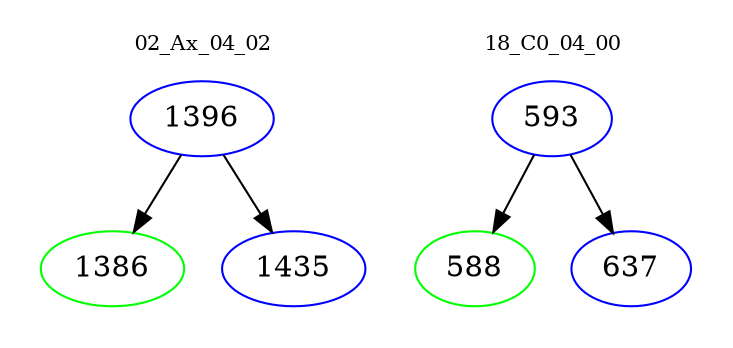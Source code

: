 digraph{
subgraph cluster_0 {
color = white
label = "02_Ax_04_02";
fontsize=10;
T0_1396 [label="1396", color="blue"]
T0_1396 -> T0_1386 [color="black"]
T0_1386 [label="1386", color="green"]
T0_1396 -> T0_1435 [color="black"]
T0_1435 [label="1435", color="blue"]
}
subgraph cluster_1 {
color = white
label = "18_C0_04_00";
fontsize=10;
T1_593 [label="593", color="blue"]
T1_593 -> T1_588 [color="black"]
T1_588 [label="588", color="green"]
T1_593 -> T1_637 [color="black"]
T1_637 [label="637", color="blue"]
}
}
